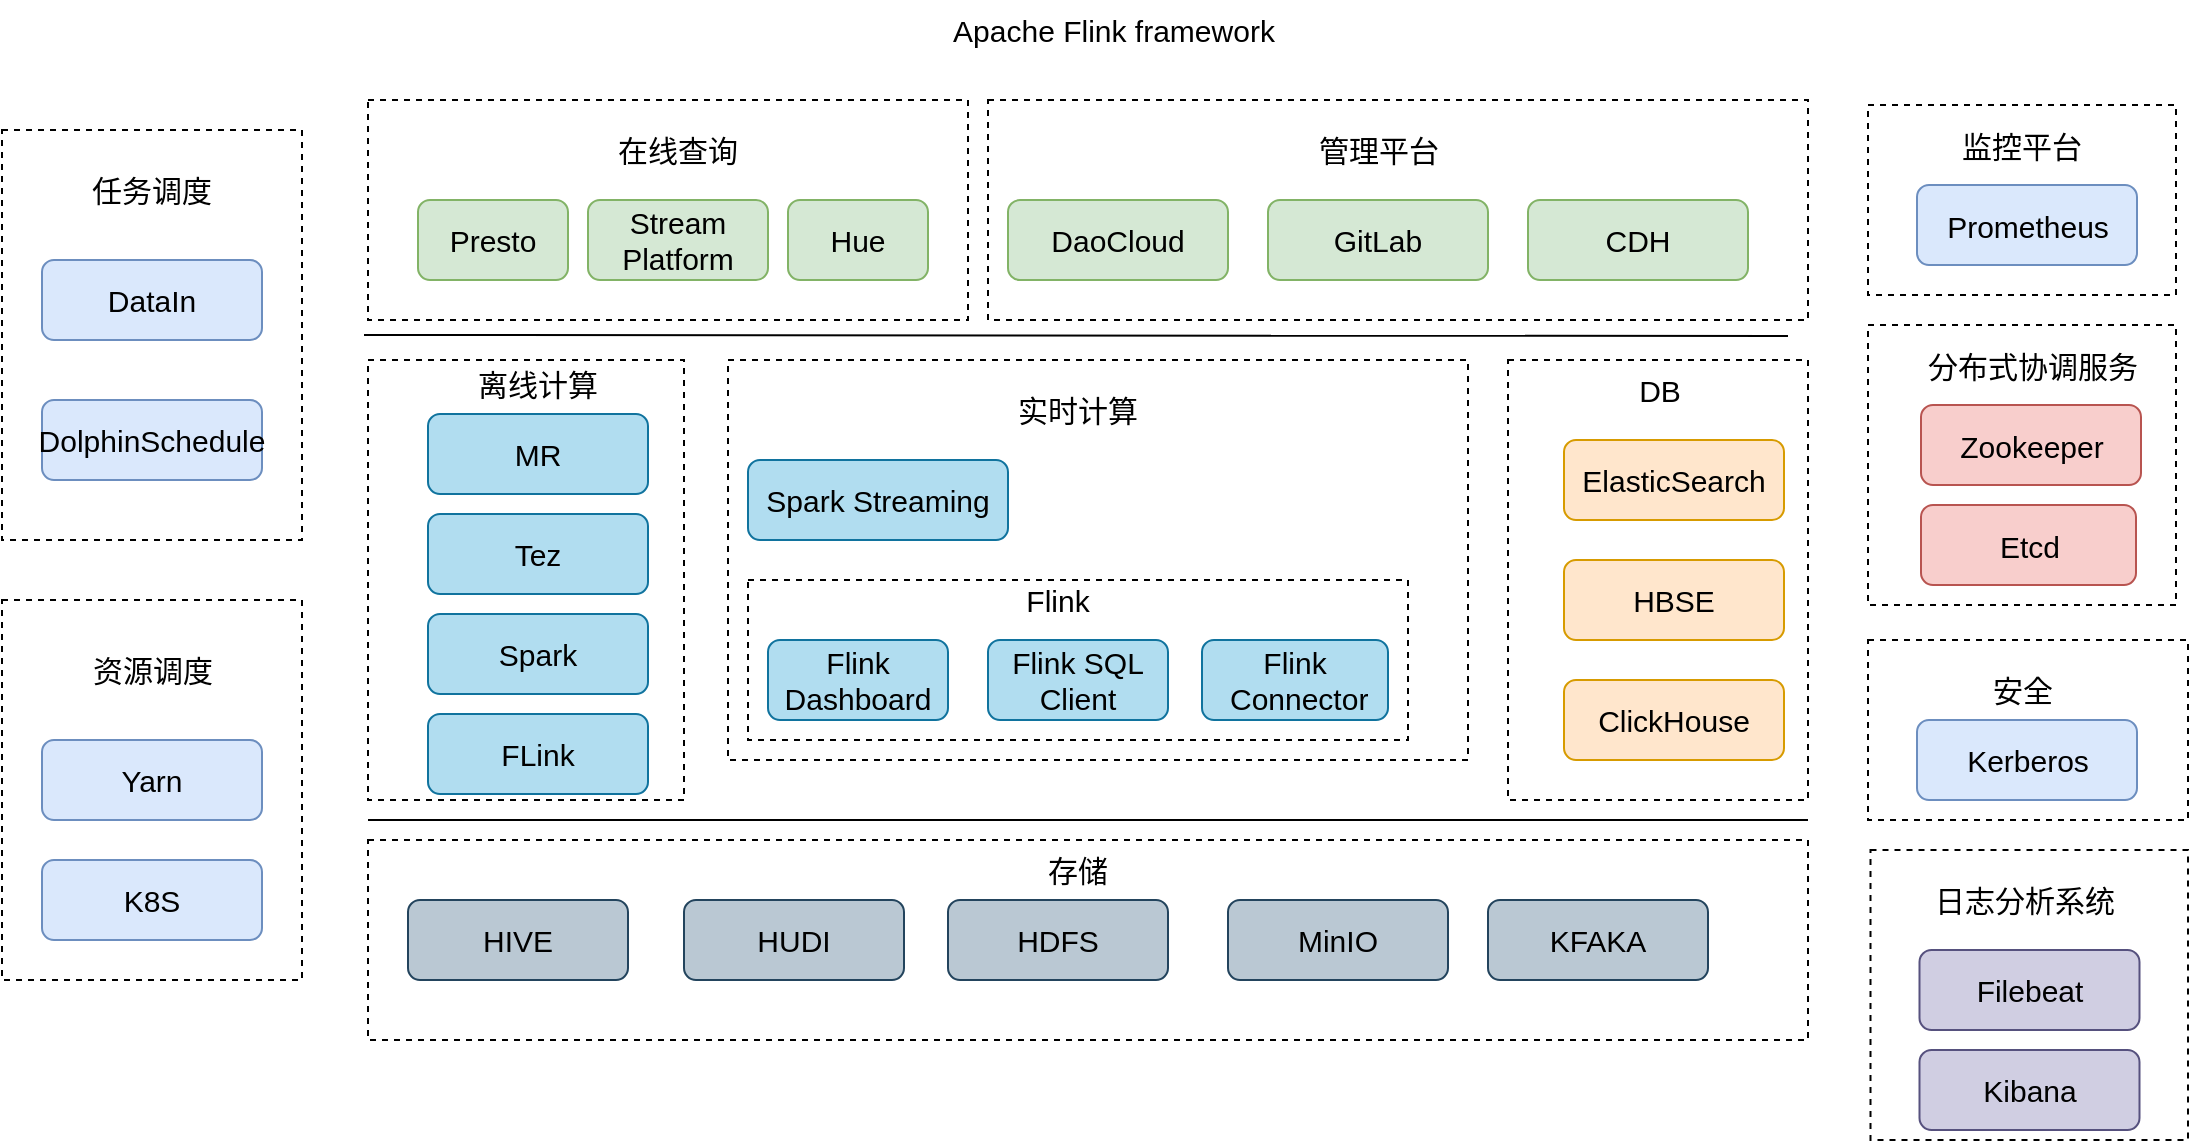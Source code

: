 <mxfile version="20.0.1" type="github">
  <diagram id="C5RBs43oDa-KdzZeNtuy" name="Page-1">
    <mxGraphModel dx="1018" dy="695" grid="1" gridSize="10" guides="1" tooltips="1" connect="1" arrows="1" fold="1" page="1" pageScale="1" pageWidth="827" pageHeight="1169" background="#ffffff" math="0" shadow="0">
      <root>
        <mxCell id="WIyWlLk6GJQsqaUBKTNV-0" />
        <mxCell id="WIyWlLk6GJQsqaUBKTNV-1" parent="WIyWlLk6GJQsqaUBKTNV-0" />
        <mxCell id="U5XGqWJioJr3O-M73j0z-75" value="" style="rounded=0;whiteSpace=wrap;html=1;fontSize=15;dashed=1;" vertex="1" parent="WIyWlLk6GJQsqaUBKTNV-1">
          <mxGeometry x="300" y="430" width="720" height="100" as="geometry" />
        </mxCell>
        <mxCell id="U5XGqWJioJr3O-M73j0z-64" value="" style="rounded=0;whiteSpace=wrap;html=1;fontSize=15;dashed=1;" vertex="1" parent="WIyWlLk6GJQsqaUBKTNV-1">
          <mxGeometry x="1050" y="172.5" width="154" height="140" as="geometry" />
        </mxCell>
        <mxCell id="U5XGqWJioJr3O-M73j0z-62" value="" style="rounded=0;whiteSpace=wrap;html=1;fontSize=15;dashed=1;" vertex="1" parent="WIyWlLk6GJQsqaUBKTNV-1">
          <mxGeometry x="1050" y="62.5" width="154" height="95" as="geometry" />
        </mxCell>
        <mxCell id="U5XGqWJioJr3O-M73j0z-60" value="" style="rounded=0;whiteSpace=wrap;html=1;fontSize=15;dashed=1;" vertex="1" parent="WIyWlLk6GJQsqaUBKTNV-1">
          <mxGeometry x="480" y="190" width="370" height="200" as="geometry" />
        </mxCell>
        <mxCell id="U5XGqWJioJr3O-M73j0z-59" value="" style="rounded=0;whiteSpace=wrap;html=1;fontSize=15;dashed=1;" vertex="1" parent="WIyWlLk6GJQsqaUBKTNV-1">
          <mxGeometry x="300" y="190" width="158" height="220" as="geometry" />
        </mxCell>
        <mxCell id="U5XGqWJioJr3O-M73j0z-58" value="" style="rounded=0;whiteSpace=wrap;html=1;fontSize=15;dashed=1;" vertex="1" parent="WIyWlLk6GJQsqaUBKTNV-1">
          <mxGeometry x="870" y="190" width="150" height="220" as="geometry" />
        </mxCell>
        <mxCell id="U5XGqWJioJr3O-M73j0z-57" value="" style="rounded=0;whiteSpace=wrap;html=1;fontSize=15;dashed=1;" vertex="1" parent="WIyWlLk6GJQsqaUBKTNV-1">
          <mxGeometry x="610" y="60" width="410" height="110" as="geometry" />
        </mxCell>
        <mxCell id="U5XGqWJioJr3O-M73j0z-55" value="" style="rounded=0;whiteSpace=wrap;html=1;fontSize=15;dashed=1;" vertex="1" parent="WIyWlLk6GJQsqaUBKTNV-1">
          <mxGeometry x="300" y="60" width="300" height="110" as="geometry" />
        </mxCell>
        <mxCell id="U5XGqWJioJr3O-M73j0z-53" value="" style="rounded=0;whiteSpace=wrap;html=1;fontSize=15;dashed=1;" vertex="1" parent="WIyWlLk6GJQsqaUBKTNV-1">
          <mxGeometry x="117" y="75" width="150" height="205" as="geometry" />
        </mxCell>
        <mxCell id="U5XGqWJioJr3O-M73j0z-52" value="" style="rounded=0;whiteSpace=wrap;html=1;fontSize=15;dashed=1;" vertex="1" parent="WIyWlLk6GJQsqaUBKTNV-1">
          <mxGeometry x="117" y="310" width="150" height="190" as="geometry" />
        </mxCell>
        <mxCell id="U5XGqWJioJr3O-M73j0z-0" value="HDFS" style="rounded=1;whiteSpace=wrap;html=1;fontSize=15;fillColor=#bac8d3;strokeColor=#23445d;" vertex="1" parent="WIyWlLk6GJQsqaUBKTNV-1">
          <mxGeometry x="590" y="460" width="110" height="40" as="geometry" />
        </mxCell>
        <mxCell id="U5XGqWJioJr3O-M73j0z-2" value="" style="endArrow=none;html=1;rounded=0;fontSize=15;" edge="1" parent="WIyWlLk6GJQsqaUBKTNV-1">
          <mxGeometry width="50" height="50" relative="1" as="geometry">
            <mxPoint x="300" y="420" as="sourcePoint" />
            <mxPoint x="1020" y="420" as="targetPoint" />
          </mxGeometry>
        </mxCell>
        <mxCell id="U5XGqWJioJr3O-M73j0z-3" value="存储" style="text;html=1;strokeColor=none;fillColor=none;align=center;verticalAlign=middle;whiteSpace=wrap;rounded=0;fontSize=15;" vertex="1" parent="WIyWlLk6GJQsqaUBKTNV-1">
          <mxGeometry x="625" y="430" width="60" height="30" as="geometry" />
        </mxCell>
        <mxCell id="U5XGqWJioJr3O-M73j0z-4" value="离线计算" style="text;html=1;strokeColor=none;fillColor=none;align=center;verticalAlign=middle;whiteSpace=wrap;rounded=0;fontSize=15;" vertex="1" parent="WIyWlLk6GJQsqaUBKTNV-1">
          <mxGeometry x="345" y="187" width="80" height="30" as="geometry" />
        </mxCell>
        <mxCell id="U5XGqWJioJr3O-M73j0z-8" value="MinIO" style="rounded=1;whiteSpace=wrap;html=1;fontSize=15;fillColor=#bac8d3;strokeColor=#23445d;" vertex="1" parent="WIyWlLk6GJQsqaUBKTNV-1">
          <mxGeometry x="730" y="460" width="110" height="40" as="geometry" />
        </mxCell>
        <mxCell id="U5XGqWJioJr3O-M73j0z-9" value="MR" style="rounded=1;whiteSpace=wrap;html=1;fontSize=15;fillColor=#b1ddf0;strokeColor=#10739e;" vertex="1" parent="WIyWlLk6GJQsqaUBKTNV-1">
          <mxGeometry x="330" y="217" width="110" height="40" as="geometry" />
        </mxCell>
        <mxCell id="U5XGqWJioJr3O-M73j0z-10" value="KFAKA" style="rounded=1;whiteSpace=wrap;html=1;fontSize=15;fillColor=#bac8d3;strokeColor=#23445d;" vertex="1" parent="WIyWlLk6GJQsqaUBKTNV-1">
          <mxGeometry x="860" y="460" width="110" height="40" as="geometry" />
        </mxCell>
        <mxCell id="U5XGqWJioJr3O-M73j0z-11" value="HIVE" style="rounded=1;whiteSpace=wrap;html=1;fontSize=15;fillColor=#bac8d3;strokeColor=#23445d;" vertex="1" parent="WIyWlLk6GJQsqaUBKTNV-1">
          <mxGeometry x="320" y="460" width="110" height="40" as="geometry" />
        </mxCell>
        <mxCell id="U5XGqWJioJr3O-M73j0z-12" value="Tez" style="rounded=1;whiteSpace=wrap;html=1;fontSize=15;fillColor=#b1ddf0;strokeColor=#10739e;" vertex="1" parent="WIyWlLk6GJQsqaUBKTNV-1">
          <mxGeometry x="330" y="267" width="110" height="40" as="geometry" />
        </mxCell>
        <mxCell id="U5XGqWJioJr3O-M73j0z-13" value="Spark" style="rounded=1;whiteSpace=wrap;html=1;fontSize=15;fillColor=#b1ddf0;strokeColor=#10739e;" vertex="1" parent="WIyWlLk6GJQsqaUBKTNV-1">
          <mxGeometry x="330" y="317" width="110" height="40" as="geometry" />
        </mxCell>
        <mxCell id="U5XGqWJioJr3O-M73j0z-14" value="实时计算" style="text;html=1;strokeColor=none;fillColor=none;align=center;verticalAlign=middle;whiteSpace=wrap;rounded=0;fontSize=15;" vertex="1" parent="WIyWlLk6GJQsqaUBKTNV-1">
          <mxGeometry x="620" y="200" width="70" height="30" as="geometry" />
        </mxCell>
        <mxCell id="U5XGqWJioJr3O-M73j0z-17" value="Spark Streaming" style="rounded=1;whiteSpace=wrap;html=1;fontSize=15;fillColor=#b1ddf0;strokeColor=#10739e;" vertex="1" parent="WIyWlLk6GJQsqaUBKTNV-1">
          <mxGeometry x="490" y="240" width="130" height="40" as="geometry" />
        </mxCell>
        <mxCell id="U5XGqWJioJr3O-M73j0z-18" value="" style="endArrow=none;html=1;rounded=0;fontSize=15;" edge="1" parent="WIyWlLk6GJQsqaUBKTNV-1">
          <mxGeometry width="50" height="50" relative="1" as="geometry">
            <mxPoint x="298" y="177.5" as="sourcePoint" />
            <mxPoint x="1010" y="178" as="targetPoint" />
          </mxGeometry>
        </mxCell>
        <mxCell id="U5XGqWJioJr3O-M73j0z-19" value="Presto" style="rounded=1;whiteSpace=wrap;html=1;fontSize=15;fillColor=#d5e8d4;strokeColor=#82b366;" vertex="1" parent="WIyWlLk6GJQsqaUBKTNV-1">
          <mxGeometry x="325" y="110" width="75" height="40" as="geometry" />
        </mxCell>
        <mxCell id="U5XGqWJioJr3O-M73j0z-20" value="HUDI" style="rounded=1;whiteSpace=wrap;html=1;fontSize=15;fillColor=#bac8d3;strokeColor=#23445d;" vertex="1" parent="WIyWlLk6GJQsqaUBKTNV-1">
          <mxGeometry x="458" y="460" width="110" height="40" as="geometry" />
        </mxCell>
        <mxCell id="U5XGqWJioJr3O-M73j0z-21" value="资源调度" style="text;html=1;strokeColor=none;fillColor=none;align=center;verticalAlign=middle;whiteSpace=wrap;rounded=0;fontSize=15;" vertex="1" parent="WIyWlLk6GJQsqaUBKTNV-1">
          <mxGeometry x="154.5" y="330" width="75" height="30" as="geometry" />
        </mxCell>
        <mxCell id="U5XGqWJioJr3O-M73j0z-22" value="Yarn" style="rounded=1;whiteSpace=wrap;html=1;fontSize=15;fillColor=#dae8fc;strokeColor=#6c8ebf;" vertex="1" parent="WIyWlLk6GJQsqaUBKTNV-1">
          <mxGeometry x="137" y="380" width="110" height="40" as="geometry" />
        </mxCell>
        <mxCell id="U5XGqWJioJr3O-M73j0z-23" value="K8S" style="rounded=1;whiteSpace=wrap;html=1;fontSize=15;fillColor=#dae8fc;strokeColor=#6c8ebf;" vertex="1" parent="WIyWlLk6GJQsqaUBKTNV-1">
          <mxGeometry x="137" y="440" width="110" height="40" as="geometry" />
        </mxCell>
        <mxCell id="U5XGqWJioJr3O-M73j0z-24" value="在线查询" style="text;html=1;strokeColor=none;fillColor=none;align=center;verticalAlign=middle;whiteSpace=wrap;rounded=0;fontSize=15;" vertex="1" parent="WIyWlLk6GJQsqaUBKTNV-1">
          <mxGeometry x="415" y="70" width="80" height="30" as="geometry" />
        </mxCell>
        <mxCell id="U5XGqWJioJr3O-M73j0z-25" value="Stream Platform" style="rounded=1;whiteSpace=wrap;html=1;fontSize=15;fillColor=#d5e8d4;strokeColor=#82b366;" vertex="1" parent="WIyWlLk6GJQsqaUBKTNV-1">
          <mxGeometry x="410" y="110" width="90" height="40" as="geometry" />
        </mxCell>
        <mxCell id="U5XGqWJioJr3O-M73j0z-27" value="任务调度" style="text;html=1;strokeColor=none;fillColor=none;align=center;verticalAlign=middle;whiteSpace=wrap;rounded=0;fontSize=15;" vertex="1" parent="WIyWlLk6GJQsqaUBKTNV-1">
          <mxGeometry x="152" y="90" width="80" height="30" as="geometry" />
        </mxCell>
        <mxCell id="U5XGqWJioJr3O-M73j0z-29" value="DataIn" style="rounded=1;whiteSpace=wrap;html=1;fontSize=15;fillColor=#dae8fc;strokeColor=#6c8ebf;" vertex="1" parent="WIyWlLk6GJQsqaUBKTNV-1">
          <mxGeometry x="137" y="140" width="110" height="40" as="geometry" />
        </mxCell>
        <mxCell id="U5XGqWJioJr3O-M73j0z-30" value="DolphinSchedule" style="rounded=1;whiteSpace=wrap;html=1;fontSize=15;fillColor=#dae8fc;strokeColor=#6c8ebf;" vertex="1" parent="WIyWlLk6GJQsqaUBKTNV-1">
          <mxGeometry x="137" y="210" width="110" height="40" as="geometry" />
        </mxCell>
        <mxCell id="U5XGqWJioJr3O-M73j0z-31" value="监控平台" style="text;html=1;strokeColor=none;fillColor=none;align=center;verticalAlign=middle;whiteSpace=wrap;rounded=0;fontSize=15;" vertex="1" parent="WIyWlLk6GJQsqaUBKTNV-1">
          <mxGeometry x="1087" y="67.5" width="80" height="30" as="geometry" />
        </mxCell>
        <mxCell id="U5XGqWJioJr3O-M73j0z-32" value="Prometheus" style="rounded=1;whiteSpace=wrap;html=1;fontSize=15;fillColor=#dae8fc;strokeColor=#6c8ebf;" vertex="1" parent="WIyWlLk6GJQsqaUBKTNV-1">
          <mxGeometry x="1074.5" y="102.5" width="110" height="40" as="geometry" />
        </mxCell>
        <mxCell id="U5XGqWJioJr3O-M73j0z-33" value="管理平台" style="text;html=1;strokeColor=none;fillColor=none;align=center;verticalAlign=middle;whiteSpace=wrap;rounded=0;fontSize=15;" vertex="1" parent="WIyWlLk6GJQsqaUBKTNV-1">
          <mxGeometry x="772.5" y="70" width="65" height="30" as="geometry" />
        </mxCell>
        <mxCell id="U5XGqWJioJr3O-M73j0z-34" value="DaoCloud" style="rounded=1;whiteSpace=wrap;html=1;fontSize=15;fillColor=#d5e8d4;strokeColor=#82b366;" vertex="1" parent="WIyWlLk6GJQsqaUBKTNV-1">
          <mxGeometry x="620" y="110" width="110" height="40" as="geometry" />
        </mxCell>
        <mxCell id="U5XGqWJioJr3O-M73j0z-35" value="GitLab" style="rounded=1;whiteSpace=wrap;html=1;fontSize=15;fillColor=#d5e8d4;strokeColor=#82b366;" vertex="1" parent="WIyWlLk6GJQsqaUBKTNV-1">
          <mxGeometry x="750" y="110" width="110" height="40" as="geometry" />
        </mxCell>
        <mxCell id="U5XGqWJioJr3O-M73j0z-38" value="CDH" style="rounded=1;whiteSpace=wrap;html=1;fontSize=15;fillColor=#d5e8d4;strokeColor=#82b366;" vertex="1" parent="WIyWlLk6GJQsqaUBKTNV-1">
          <mxGeometry x="880" y="110" width="110" height="40" as="geometry" />
        </mxCell>
        <mxCell id="U5XGqWJioJr3O-M73j0z-39" value="ElasticSearch" style="rounded=1;whiteSpace=wrap;html=1;fontSize=15;fillColor=#ffe6cc;strokeColor=#d79b00;" vertex="1" parent="WIyWlLk6GJQsqaUBKTNV-1">
          <mxGeometry x="898" y="230" width="110" height="40" as="geometry" />
        </mxCell>
        <mxCell id="U5XGqWJioJr3O-M73j0z-40" value="HBSE" style="rounded=1;whiteSpace=wrap;html=1;fontSize=15;fillColor=#ffe6cc;strokeColor=#d79b00;" vertex="1" parent="WIyWlLk6GJQsqaUBKTNV-1">
          <mxGeometry x="898" y="290" width="110" height="40" as="geometry" />
        </mxCell>
        <mxCell id="U5XGqWJioJr3O-M73j0z-41" value="ClickHouse" style="rounded=1;whiteSpace=wrap;html=1;fontSize=15;fillColor=#ffe6cc;strokeColor=#d79b00;" vertex="1" parent="WIyWlLk6GJQsqaUBKTNV-1">
          <mxGeometry x="898" y="350" width="110" height="40" as="geometry" />
        </mxCell>
        <mxCell id="U5XGqWJioJr3O-M73j0z-44" value="DB" style="text;html=1;strokeColor=none;fillColor=none;align=center;verticalAlign=middle;whiteSpace=wrap;rounded=0;fontSize=15;" vertex="1" parent="WIyWlLk6GJQsqaUBKTNV-1">
          <mxGeometry x="915.5" y="190" width="60" height="30" as="geometry" />
        </mxCell>
        <mxCell id="U5XGqWJioJr3O-M73j0z-45" value="" style="rounded=0;whiteSpace=wrap;html=1;fontSize=15;dashed=1;" vertex="1" parent="WIyWlLk6GJQsqaUBKTNV-1">
          <mxGeometry x="490" y="300" width="330" height="80" as="geometry" />
        </mxCell>
        <mxCell id="U5XGqWJioJr3O-M73j0z-46" value="Flink Dashboard" style="rounded=1;whiteSpace=wrap;html=1;fontSize=15;fillColor=#b1ddf0;strokeColor=#10739e;" vertex="1" parent="WIyWlLk6GJQsqaUBKTNV-1">
          <mxGeometry x="500" y="330" width="90" height="40" as="geometry" />
        </mxCell>
        <mxCell id="U5XGqWJioJr3O-M73j0z-47" value="Flink SQL Client" style="rounded=1;whiteSpace=wrap;html=1;fontSize=15;fillColor=#b1ddf0;strokeColor=#10739e;" vertex="1" parent="WIyWlLk6GJQsqaUBKTNV-1">
          <mxGeometry x="610" y="330" width="90" height="40" as="geometry" />
        </mxCell>
        <mxCell id="U5XGqWJioJr3O-M73j0z-48" value="Flink &amp;nbsp;Connector" style="rounded=1;whiteSpace=wrap;html=1;fontSize=15;fillColor=#b1ddf0;strokeColor=#10739e;" vertex="1" parent="WIyWlLk6GJQsqaUBKTNV-1">
          <mxGeometry x="717" y="330" width="93" height="40" as="geometry" />
        </mxCell>
        <mxCell id="U5XGqWJioJr3O-M73j0z-49" value="Zookeeper" style="rounded=1;whiteSpace=wrap;html=1;fontSize=15;fillColor=#f8cecc;strokeColor=#b85450;" vertex="1" parent="WIyWlLk6GJQsqaUBKTNV-1">
          <mxGeometry x="1076.5" y="212.5" width="110" height="40" as="geometry" />
        </mxCell>
        <mxCell id="U5XGqWJioJr3O-M73j0z-50" value="分布式协调服务" style="text;html=1;strokeColor=none;fillColor=none;align=center;verticalAlign=middle;whiteSpace=wrap;rounded=0;fontSize=15;" vertex="1" parent="WIyWlLk6GJQsqaUBKTNV-1">
          <mxGeometry x="1074.5" y="177.5" width="115" height="30" as="geometry" />
        </mxCell>
        <mxCell id="U5XGqWJioJr3O-M73j0z-65" value="Etcd" style="rounded=1;whiteSpace=wrap;html=1;fontSize=15;fillColor=#f8cecc;strokeColor=#b85450;" vertex="1" parent="WIyWlLk6GJQsqaUBKTNV-1">
          <mxGeometry x="1076.5" y="262.5" width="107.5" height="40" as="geometry" />
        </mxCell>
        <mxCell id="U5XGqWJioJr3O-M73j0z-66" value="" style="rounded=0;whiteSpace=wrap;html=1;fontSize=15;dashed=1;" vertex="1" parent="WIyWlLk6GJQsqaUBKTNV-1">
          <mxGeometry x="1050" y="330" width="160" height="90" as="geometry" />
        </mxCell>
        <mxCell id="U5XGqWJioJr3O-M73j0z-67" value="Kerberos" style="rounded=1;whiteSpace=wrap;html=1;fontSize=15;fillColor=#dae8fc;strokeColor=#6c8ebf;" vertex="1" parent="WIyWlLk6GJQsqaUBKTNV-1">
          <mxGeometry x="1074.5" y="370" width="110" height="40" as="geometry" />
        </mxCell>
        <mxCell id="U5XGqWJioJr3O-M73j0z-68" value="安全" style="text;html=1;strokeColor=none;fillColor=none;align=center;verticalAlign=middle;whiteSpace=wrap;rounded=0;fontSize=15;" vertex="1" parent="WIyWlLk6GJQsqaUBKTNV-1">
          <mxGeometry x="1069.5" y="340" width="115" height="30" as="geometry" />
        </mxCell>
        <mxCell id="U5XGqWJioJr3O-M73j0z-69" value="Hue" style="rounded=1;whiteSpace=wrap;html=1;fontSize=15;fillColor=#d5e8d4;strokeColor=#82b366;" vertex="1" parent="WIyWlLk6GJQsqaUBKTNV-1">
          <mxGeometry x="510" y="110" width="70" height="40" as="geometry" />
        </mxCell>
        <mxCell id="U5XGqWJioJr3O-M73j0z-70" value="" style="rounded=0;whiteSpace=wrap;html=1;fontSize=15;dashed=1;" vertex="1" parent="WIyWlLk6GJQsqaUBKTNV-1">
          <mxGeometry x="1051.25" y="435" width="158.75" height="145" as="geometry" />
        </mxCell>
        <mxCell id="U5XGqWJioJr3O-M73j0z-71" value="Filebeat" style="rounded=1;whiteSpace=wrap;html=1;fontSize=15;fillColor=#d0cee2;strokeColor=#56517e;" vertex="1" parent="WIyWlLk6GJQsqaUBKTNV-1">
          <mxGeometry x="1075.75" y="485" width="110" height="40" as="geometry" />
        </mxCell>
        <mxCell id="U5XGqWJioJr3O-M73j0z-72" value="日志分析系统" style="text;html=1;strokeColor=none;fillColor=none;align=center;verticalAlign=middle;whiteSpace=wrap;rounded=0;fontSize=15;" vertex="1" parent="WIyWlLk6GJQsqaUBKTNV-1">
          <mxGeometry x="1070.75" y="445" width="115" height="30" as="geometry" />
        </mxCell>
        <mxCell id="U5XGqWJioJr3O-M73j0z-73" value="Kibana" style="rounded=1;whiteSpace=wrap;html=1;fontSize=15;fillColor=#d0cee2;strokeColor=#56517e;" vertex="1" parent="WIyWlLk6GJQsqaUBKTNV-1">
          <mxGeometry x="1075.75" y="535" width="110" height="40" as="geometry" />
        </mxCell>
        <mxCell id="U5XGqWJioJr3O-M73j0z-74" value="Flink" style="text;html=1;strokeColor=none;fillColor=none;align=center;verticalAlign=middle;whiteSpace=wrap;rounded=0;fontSize=15;" vertex="1" parent="WIyWlLk6GJQsqaUBKTNV-1">
          <mxGeometry x="610" y="295" width="70" height="30" as="geometry" />
        </mxCell>
        <mxCell id="U5XGqWJioJr3O-M73j0z-76" value="FLink" style="rounded=1;whiteSpace=wrap;html=1;fontSize=15;fillColor=#b1ddf0;strokeColor=#10739e;" vertex="1" parent="WIyWlLk6GJQsqaUBKTNV-1">
          <mxGeometry x="330" y="367" width="110" height="40" as="geometry" />
        </mxCell>
        <mxCell id="U5XGqWJioJr3O-M73j0z-77" value="Apache Flink framework" style="text;html=1;strokeColor=none;fillColor=none;align=center;verticalAlign=middle;whiteSpace=wrap;rounded=0;dashed=1;fontSize=15;" vertex="1" parent="WIyWlLk6GJQsqaUBKTNV-1">
          <mxGeometry x="572.5" y="10" width="200" height="30" as="geometry" />
        </mxCell>
      </root>
    </mxGraphModel>
  </diagram>
</mxfile>
